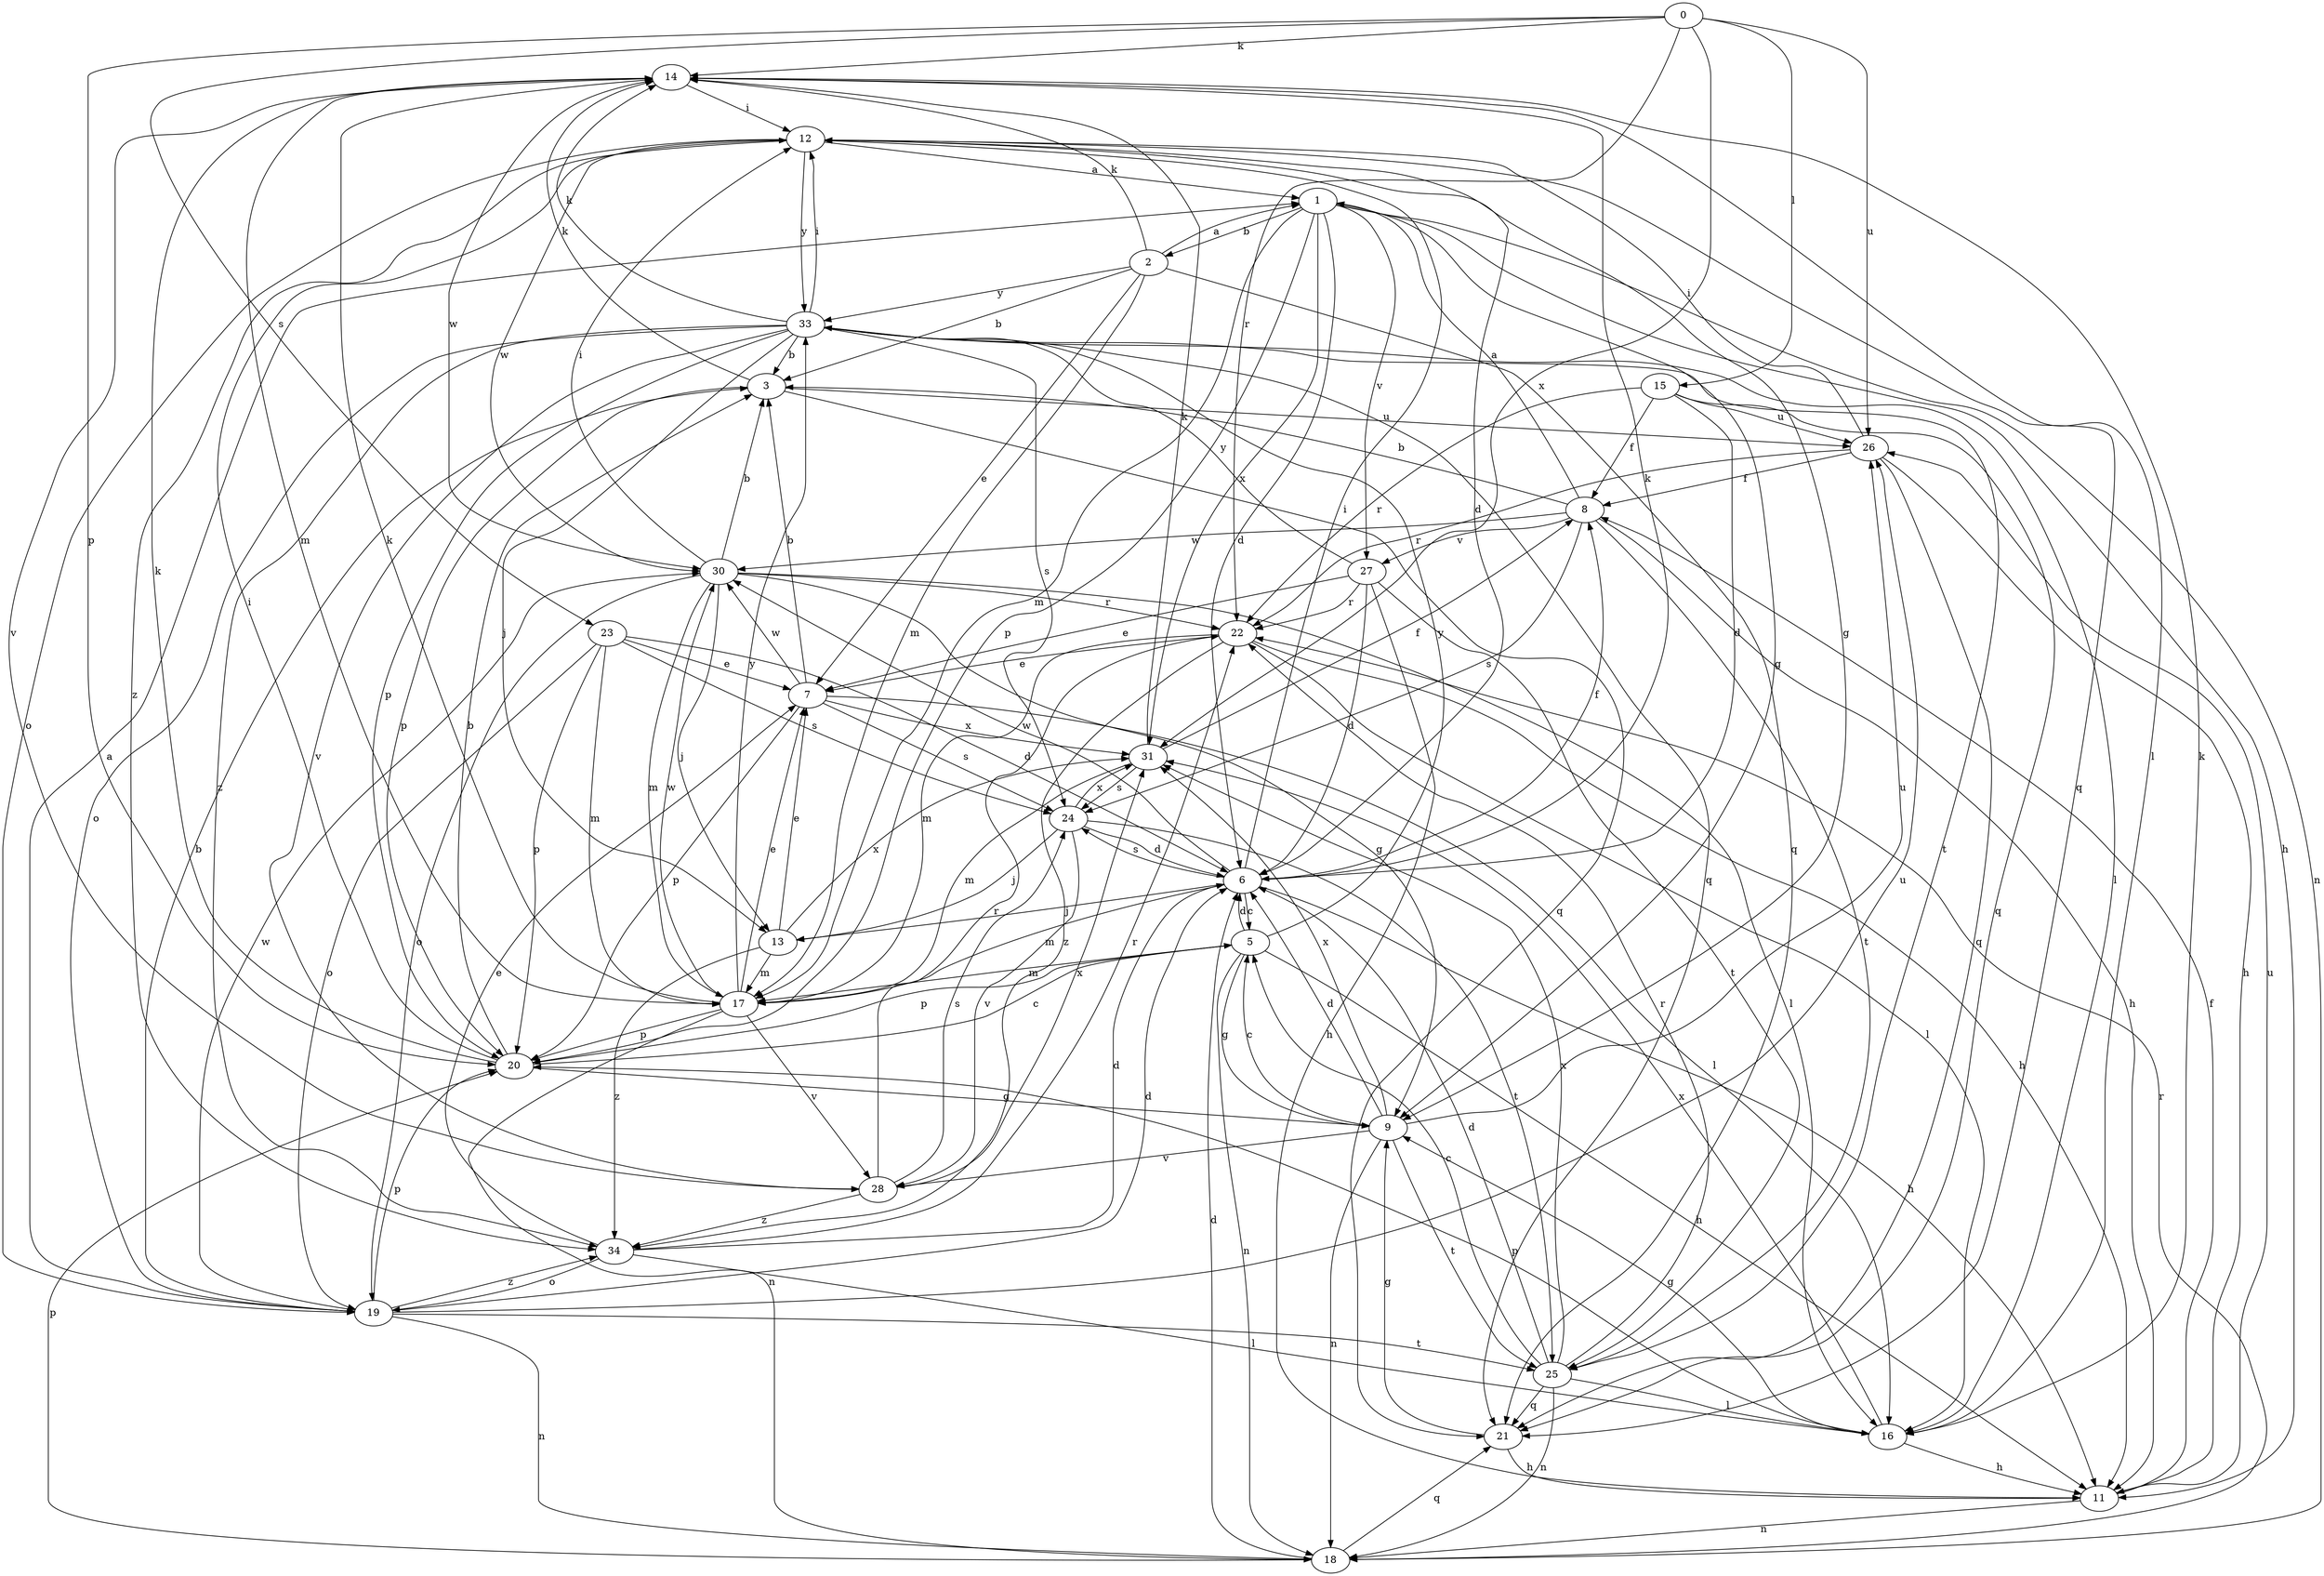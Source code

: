 strict digraph  {
0;
1;
2;
3;
5;
6;
7;
8;
9;
11;
12;
13;
14;
15;
16;
17;
18;
19;
20;
21;
22;
23;
24;
25;
26;
27;
28;
30;
31;
33;
34;
0 -> 14  [label=k];
0 -> 15  [label=l];
0 -> 20  [label=p];
0 -> 22  [label=r];
0 -> 23  [label=s];
0 -> 26  [label=u];
0 -> 31  [label=x];
1 -> 2  [label=b];
1 -> 6  [label=d];
1 -> 9  [label=g];
1 -> 11  [label=h];
1 -> 17  [label=m];
1 -> 18  [label=n];
1 -> 20  [label=p];
1 -> 27  [label=v];
1 -> 31  [label=x];
2 -> 1  [label=a];
2 -> 3  [label=b];
2 -> 7  [label=e];
2 -> 14  [label=k];
2 -> 17  [label=m];
2 -> 21  [label=q];
2 -> 33  [label=y];
3 -> 14  [label=k];
3 -> 20  [label=p];
3 -> 21  [label=q];
3 -> 26  [label=u];
5 -> 6  [label=d];
5 -> 9  [label=g];
5 -> 11  [label=h];
5 -> 17  [label=m];
5 -> 18  [label=n];
5 -> 20  [label=p];
5 -> 33  [label=y];
6 -> 5  [label=c];
6 -> 8  [label=f];
6 -> 11  [label=h];
6 -> 12  [label=i];
6 -> 13  [label=j];
6 -> 14  [label=k];
6 -> 17  [label=m];
6 -> 24  [label=s];
6 -> 30  [label=w];
7 -> 3  [label=b];
7 -> 16  [label=l];
7 -> 20  [label=p];
7 -> 24  [label=s];
7 -> 30  [label=w];
7 -> 31  [label=x];
8 -> 1  [label=a];
8 -> 3  [label=b];
8 -> 11  [label=h];
8 -> 24  [label=s];
8 -> 25  [label=t];
8 -> 27  [label=v];
8 -> 30  [label=w];
9 -> 5  [label=c];
9 -> 6  [label=d];
9 -> 18  [label=n];
9 -> 25  [label=t];
9 -> 26  [label=u];
9 -> 28  [label=v];
9 -> 31  [label=x];
11 -> 8  [label=f];
11 -> 18  [label=n];
11 -> 26  [label=u];
12 -> 1  [label=a];
12 -> 6  [label=d];
12 -> 9  [label=g];
12 -> 19  [label=o];
12 -> 21  [label=q];
12 -> 30  [label=w];
12 -> 33  [label=y];
12 -> 34  [label=z];
13 -> 7  [label=e];
13 -> 17  [label=m];
13 -> 31  [label=x];
13 -> 34  [label=z];
14 -> 12  [label=i];
14 -> 16  [label=l];
14 -> 17  [label=m];
14 -> 28  [label=v];
14 -> 30  [label=w];
15 -> 6  [label=d];
15 -> 8  [label=f];
15 -> 21  [label=q];
15 -> 22  [label=r];
15 -> 26  [label=u];
16 -> 9  [label=g];
16 -> 11  [label=h];
16 -> 14  [label=k];
16 -> 20  [label=p];
16 -> 31  [label=x];
17 -> 7  [label=e];
17 -> 14  [label=k];
17 -> 18  [label=n];
17 -> 20  [label=p];
17 -> 28  [label=v];
17 -> 30  [label=w];
17 -> 33  [label=y];
18 -> 6  [label=d];
18 -> 20  [label=p];
18 -> 21  [label=q];
18 -> 22  [label=r];
19 -> 1  [label=a];
19 -> 3  [label=b];
19 -> 6  [label=d];
19 -> 18  [label=n];
19 -> 20  [label=p];
19 -> 25  [label=t];
19 -> 26  [label=u];
19 -> 30  [label=w];
19 -> 34  [label=z];
20 -> 3  [label=b];
20 -> 5  [label=c];
20 -> 9  [label=g];
20 -> 12  [label=i];
20 -> 14  [label=k];
21 -> 9  [label=g];
21 -> 11  [label=h];
22 -> 7  [label=e];
22 -> 11  [label=h];
22 -> 16  [label=l];
22 -> 17  [label=m];
22 -> 34  [label=z];
23 -> 6  [label=d];
23 -> 7  [label=e];
23 -> 17  [label=m];
23 -> 19  [label=o];
23 -> 20  [label=p];
23 -> 24  [label=s];
24 -> 6  [label=d];
24 -> 13  [label=j];
24 -> 25  [label=t];
24 -> 28  [label=v];
24 -> 31  [label=x];
25 -> 5  [label=c];
25 -> 6  [label=d];
25 -> 16  [label=l];
25 -> 18  [label=n];
25 -> 21  [label=q];
25 -> 22  [label=r];
25 -> 31  [label=x];
26 -> 8  [label=f];
26 -> 11  [label=h];
26 -> 12  [label=i];
26 -> 21  [label=q];
26 -> 22  [label=r];
27 -> 6  [label=d];
27 -> 7  [label=e];
27 -> 11  [label=h];
27 -> 22  [label=r];
27 -> 25  [label=t];
27 -> 33  [label=y];
28 -> 22  [label=r];
28 -> 24  [label=s];
28 -> 31  [label=x];
28 -> 34  [label=z];
30 -> 3  [label=b];
30 -> 9  [label=g];
30 -> 12  [label=i];
30 -> 13  [label=j];
30 -> 16  [label=l];
30 -> 17  [label=m];
30 -> 19  [label=o];
30 -> 22  [label=r];
31 -> 8  [label=f];
31 -> 14  [label=k];
31 -> 17  [label=m];
31 -> 24  [label=s];
33 -> 3  [label=b];
33 -> 12  [label=i];
33 -> 13  [label=j];
33 -> 14  [label=k];
33 -> 16  [label=l];
33 -> 19  [label=o];
33 -> 20  [label=p];
33 -> 21  [label=q];
33 -> 24  [label=s];
33 -> 25  [label=t];
33 -> 28  [label=v];
33 -> 34  [label=z];
34 -> 6  [label=d];
34 -> 7  [label=e];
34 -> 16  [label=l];
34 -> 19  [label=o];
34 -> 22  [label=r];
}
